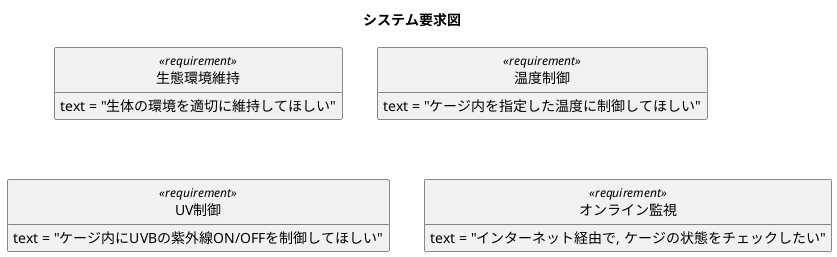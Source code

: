 @startuml

hide circle
hide empty members
hide method

title システム要求図

class "生態環境維持" as RequirementControlEnvironment <<requirement>>{
  text = "生体の環境を適切に維持してほしい"
}
class "温度制御" as RequirementTemperatureControl <<requirement>>{
  text = "ケージ内を指定した温度に制御してほしい"
}
class "UV制御" as RequirementUVControl <<requirement>>{
  text = "ケージ内にUVBの紫外線ON/OFFを制御してほしい"
}
class "オンライン監視" as RequirementOnlineConnection <<requirement>>{
  text = "インターネット経由で, ケージの状態をチェックしたい"
}


@enduml
